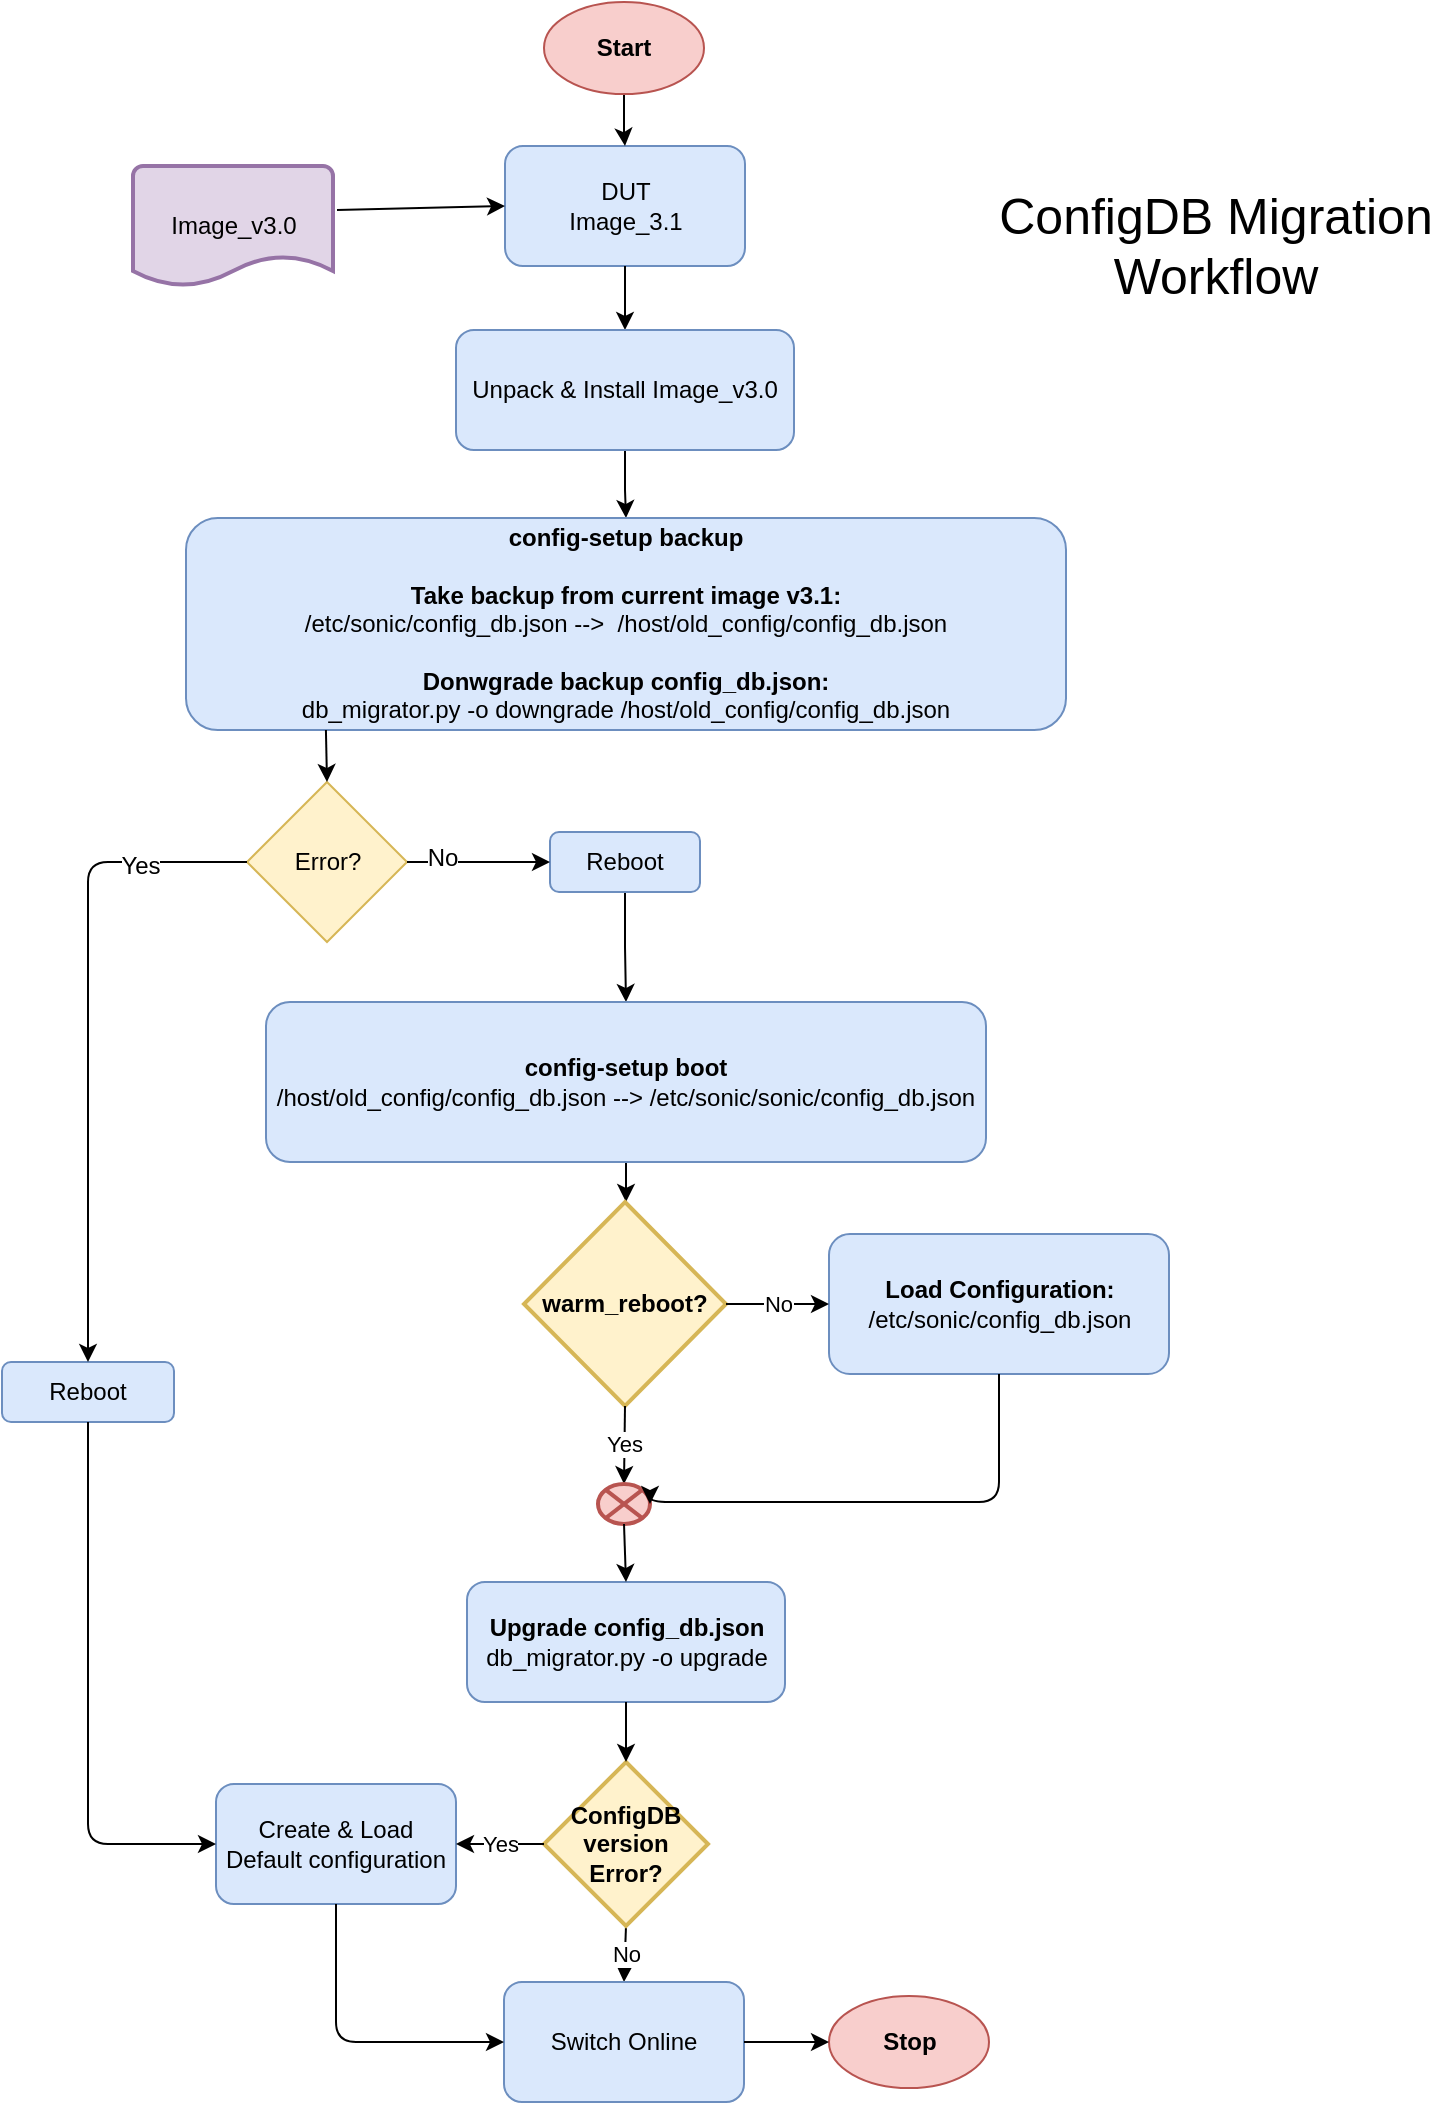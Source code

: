 <mxfile pages="1" version="11.2.5" type="device"><diagram id="8VVwP-XKiVKiHSoBVLpd" name="Page-1"><mxGraphModel dx="1422" dy="783" grid="1" gridSize="10" guides="1" tooltips="1" connect="1" arrows="1" fold="1" page="1" pageScale="1" pageWidth="850" pageHeight="1100" math="0" shadow="0"><root><mxCell id="0"/><mxCell id="1" parent="0"/><mxCell id="XSP7Ka7zvjEEX7KIWUfB-2" value="DUT&lt;br&gt;Image_3.1" style="rounded=1;whiteSpace=wrap;html=1;fillColor=#dae8fc;strokeColor=#6c8ebf;" parent="1" vertex="1"><mxGeometry x="271.5" y="112" width="120" height="60" as="geometry"/></mxCell><mxCell id="XSP7Ka7zvjEEX7KIWUfB-3" value="" style="endArrow=classic;html=1;exitX=1.02;exitY=0.367;exitDx=0;exitDy=0;exitPerimeter=0;entryX=0;entryY=0.5;entryDx=0;entryDy=0;" parent="1" source="XSP7Ka7zvjEEX7KIWUfB-4" target="XSP7Ka7zvjEEX7KIWUfB-2" edge="1"><mxGeometry width="50" height="50" relative="1" as="geometry"><mxPoint x="95.5" y="262" as="sourcePoint"/><mxPoint x="95.5" y="362" as="targetPoint"/></mxGeometry></mxCell><mxCell id="XSP7Ka7zvjEEX7KIWUfB-4" value="Image_v3.0" style="strokeWidth=2;html=1;shape=mxgraph.flowchart.document2;whiteSpace=wrap;size=0.25;fillColor=#e1d5e7;strokeColor=#9673a6;" parent="1" vertex="1"><mxGeometry x="85.5" y="122" width="100" height="60" as="geometry"/></mxCell><mxCell id="XSP7Ka7zvjEEX7KIWUfB-5" value="" style="endArrow=classic;html=1;exitX=0.5;exitY=1;exitDx=0;exitDy=0;entryX=0.5;entryY=0;entryDx=0;entryDy=0;" parent="1" source="XSP7Ka7zvjEEX7KIWUfB-2" target="XSP7Ka7zvjEEX7KIWUfB-6" edge="1"><mxGeometry width="50" height="50" relative="1" as="geometry"><mxPoint x="85.5" y="252" as="sourcePoint"/><mxPoint x="85.5" y="302" as="targetPoint"/></mxGeometry></mxCell><mxCell id="XSP7Ka7zvjEEX7KIWUfB-8" style="edgeStyle=orthogonalEdgeStyle;rounded=0;orthogonalLoop=1;jettySize=auto;html=1;entryX=0.5;entryY=0;entryDx=0;entryDy=0;" parent="1" source="XSP7Ka7zvjEEX7KIWUfB-6" target="XSP7Ka7zvjEEX7KIWUfB-7" edge="1"><mxGeometry relative="1" as="geometry"/></mxCell><mxCell id="XSP7Ka7zvjEEX7KIWUfB-6" value="Unpack &amp;amp; Install Image_v3.0" style="rounded=1;whiteSpace=wrap;html=1;fillColor=#dae8fc;strokeColor=#6c8ebf;" parent="1" vertex="1"><mxGeometry x="247" y="204" width="169" height="60" as="geometry"/></mxCell><mxCell id="XSP7Ka7zvjEEX7KIWUfB-7" value="&lt;b&gt;config-setup backup&lt;br&gt;&lt;br&gt;Take backup from current image v3.1:&lt;br&gt;&lt;/b&gt;/etc/sonic/config_db.json --&amp;gt;&amp;nbsp;&amp;nbsp;/host/old_config/config_db.json&lt;br&gt;&lt;br&gt;&lt;b&gt;Donwgrade backup config_db.json:&lt;/b&gt;&lt;br&gt;db_migrator.py -o downgrade /host/old_config/config_db.json" style="rounded=1;whiteSpace=wrap;html=1;fillColor=#dae8fc;strokeColor=#6c8ebf;" parent="1" vertex="1"><mxGeometry x="112" y="298" width="440" height="106" as="geometry"/></mxCell><mxCell id="XSP7Ka7zvjEEX7KIWUfB-13" value="" style="edgeStyle=orthogonalEdgeStyle;rounded=0;orthogonalLoop=1;jettySize=auto;html=1;" parent="1" source="XSP7Ka7zvjEEX7KIWUfB-9" target="XSP7Ka7zvjEEX7KIWUfB-12" edge="1"><mxGeometry relative="1" as="geometry"/></mxCell><mxCell id="XSP7Ka7zvjEEX7KIWUfB-9" value="Reboot" style="rounded=1;whiteSpace=wrap;html=1;fillColor=#dae8fc;strokeColor=#6c8ebf;" parent="1" vertex="1"><mxGeometry x="294" y="455" width="75" height="30" as="geometry"/></mxCell><mxCell id="XSP7Ka7zvjEEX7KIWUfB-22" style="edgeStyle=orthogonalEdgeStyle;rounded=0;orthogonalLoop=1;jettySize=auto;html=1;entryX=0.5;entryY=0;entryDx=0;entryDy=0;" parent="1" source="XSP7Ka7zvjEEX7KIWUfB-12" target="SZ4XxqhPx1Mjx81FtJLA-1" edge="1"><mxGeometry relative="1" as="geometry"><mxPoint x="332" y="678" as="targetPoint"/></mxGeometry></mxCell><mxCell id="XSP7Ka7zvjEEX7KIWUfB-12" value="&lt;b&gt;config-setup&amp;nbsp;boot&lt;/b&gt;&lt;br&gt;/host/old_config/config_db.json --&amp;gt; /etc/sonic/sonic/config_db.json" style="rounded=1;whiteSpace=wrap;html=1;fillColor=#dae8fc;strokeColor=#6c8ebf;" parent="1" vertex="1"><mxGeometry x="152" y="540" width="360" height="80" as="geometry"/></mxCell><mxCell id="XSP7Ka7zvjEEX7KIWUfB-16" value="&lt;b&gt;Load Configuration:&lt;/b&gt;&lt;br&gt;/etc/sonic/config_db.json" style="rounded=1;whiteSpace=wrap;html=1;fillColor=#dae8fc;strokeColor=#6c8ebf;" parent="1" vertex="1"><mxGeometry x="433.5" y="656" width="170" height="70" as="geometry"/></mxCell><mxCell id="XSP7Ka7zvjEEX7KIWUfB-29" value="" style="edgeStyle=orthogonalEdgeStyle;rounded=0;orthogonalLoop=1;jettySize=auto;html=1;" parent="1" source="XSP7Ka7zvjEEX7KIWUfB-28" target="XSP7Ka7zvjEEX7KIWUfB-2" edge="1"><mxGeometry relative="1" as="geometry"/></mxCell><mxCell id="XSP7Ka7zvjEEX7KIWUfB-28" value="&lt;b&gt;Start&lt;/b&gt;" style="ellipse;whiteSpace=wrap;html=1;fillColor=#f8cecc;strokeColor=#b85450;" parent="1" vertex="1"><mxGeometry x="291" y="40" width="80" height="46" as="geometry"/></mxCell><mxCell id="XSP7Ka7zvjEEX7KIWUfB-30" value="&lt;font style=&quot;font-size: 25px&quot;&gt;ConfigDB Migration Workflow&lt;/font&gt;" style="text;html=1;strokeColor=none;fillColor=none;align=center;verticalAlign=middle;whiteSpace=wrap;rounded=0;" parent="1" vertex="1"><mxGeometry x="510" y="112" width="234" height="98" as="geometry"/></mxCell><mxCell id="SZ4XxqhPx1Mjx81FtJLA-1" value="&lt;b&gt;warm_reboot?&lt;/b&gt;" style="rhombus;whiteSpace=wrap;html=1;fillColor=#fff2cc;strokeColor=#d6b656;gradientColor=none;strokeWidth=2;" parent="1" vertex="1"><mxGeometry x="281" y="640" width="101" height="102" as="geometry"/></mxCell><mxCell id="SZ4XxqhPx1Mjx81FtJLA-3" value="Yes" style="endArrow=classic;html=1;exitX=0.5;exitY=1;exitDx=0;exitDy=0;entryX=0.5;entryY=0;entryDx=0;entryDy=0;entryPerimeter=0;" parent="1" source="SZ4XxqhPx1Mjx81FtJLA-1" target="SZ4XxqhPx1Mjx81FtJLA-8" edge="1"><mxGeometry width="50" height="50" relative="1" as="geometry"><mxPoint x="89.5" y="956" as="sourcePoint"/><mxPoint x="331.5" y="796" as="targetPoint"/></mxGeometry></mxCell><mxCell id="SZ4XxqhPx1Mjx81FtJLA-4" value="No" style="endArrow=classic;html=1;exitX=1;exitY=0.5;exitDx=0;exitDy=0;entryX=0;entryY=0.5;entryDx=0;entryDy=0;" parent="1" source="SZ4XxqhPx1Mjx81FtJLA-1" target="XSP7Ka7zvjEEX7KIWUfB-16" edge="1"><mxGeometry width="50" height="50" relative="1" as="geometry"><mxPoint x="401" y="775" as="sourcePoint"/><mxPoint x="381.5" y="866" as="targetPoint"/></mxGeometry></mxCell><mxCell id="SZ4XxqhPx1Mjx81FtJLA-6" value="&lt;b&gt;Upgrade config_db.json&lt;/b&gt;&lt;br&gt;db_migrator.py -o upgrade&lt;br&gt;" style="rounded=1;whiteSpace=wrap;html=1;fillColor=#dae8fc;strokeColor=#6c8ebf;" parent="1" vertex="1"><mxGeometry x="252.5" y="830" width="159" height="60" as="geometry"/></mxCell><mxCell id="SZ4XxqhPx1Mjx81FtJLA-8" value="" style="verticalLabelPosition=bottom;verticalAlign=top;html=1;strokeWidth=2;shape=mxgraph.flowchart.or;fillColor=#f8cecc;strokeColor=#b85450;" parent="1" vertex="1"><mxGeometry x="318" y="781" width="26" height="20" as="geometry"/></mxCell><mxCell id="SZ4XxqhPx1Mjx81FtJLA-9" value="" style="edgeStyle=segmentEdgeStyle;endArrow=classic;html=1;entryX=1;entryY=0.5;entryDx=0;entryDy=0;entryPerimeter=0;exitX=0.5;exitY=1;exitDx=0;exitDy=0;" parent="1" source="XSP7Ka7zvjEEX7KIWUfB-16" target="SZ4XxqhPx1Mjx81FtJLA-8" edge="1"><mxGeometry width="50" height="50" relative="1" as="geometry"><mxPoint x="461.5" y="856" as="sourcePoint"/><mxPoint x="511.5" y="806" as="targetPoint"/><Array as="points"><mxPoint x="519" y="790"/></Array></mxGeometry></mxCell><mxCell id="SZ4XxqhPx1Mjx81FtJLA-10" value="" style="endArrow=classic;html=1;exitX=0.5;exitY=1;exitDx=0;exitDy=0;exitPerimeter=0;entryX=0.5;entryY=0;entryDx=0;entryDy=0;" parent="1" source="SZ4XxqhPx1Mjx81FtJLA-8" target="SZ4XxqhPx1Mjx81FtJLA-6" edge="1"><mxGeometry width="50" height="50" relative="1" as="geometry"><mxPoint x="89.5" y="1016" as="sourcePoint"/><mxPoint x="139.5" y="966" as="targetPoint"/></mxGeometry></mxCell><mxCell id="SZ4XxqhPx1Mjx81FtJLA-11" value="No" style="endArrow=classic;html=1;entryX=0.5;entryY=0;entryDx=0;entryDy=0;exitX=0.5;exitY=1;exitDx=0;exitDy=0;" parent="1" source="U4X_s1TanASmjh6Hs18I-2" target="U4X_s1TanASmjh6Hs18I-8" edge="1"><mxGeometry width="50" height="50" relative="1" as="geometry"><mxPoint x="530" y="960" as="sourcePoint"/><mxPoint x="333" y="1040" as="targetPoint"/></mxGeometry></mxCell><mxCell id="U4X_s1TanASmjh6Hs18I-2" value="&lt;b&gt;ConfigDB version Error?&lt;/b&gt;" style="rhombus;whiteSpace=wrap;html=1;fillColor=#fff2cc;strokeColor=#d6b656;gradientColor=none;strokeWidth=2;" parent="1" vertex="1"><mxGeometry x="291" y="920" width="82" height="82" as="geometry"/></mxCell><mxCell id="U4X_s1TanASmjh6Hs18I-3" value="" style="endArrow=classic;html=1;exitX=0.5;exitY=1;exitDx=0;exitDy=0;entryX=0.5;entryY=0;entryDx=0;entryDy=0;" parent="1" source="SZ4XxqhPx1Mjx81FtJLA-6" target="U4X_s1TanASmjh6Hs18I-2" edge="1"><mxGeometry width="50" height="50" relative="1" as="geometry"><mxPoint x="80" y="1230" as="sourcePoint"/><mxPoint x="130" y="1180" as="targetPoint"/></mxGeometry></mxCell><mxCell id="U4X_s1TanASmjh6Hs18I-4" value="Create &amp;amp; Load Default configuration" style="rounded=1;whiteSpace=wrap;html=1;fillColor=#dae8fc;strokeColor=#6c8ebf;" parent="1" vertex="1"><mxGeometry x="127" y="931" width="120" height="60" as="geometry"/></mxCell><mxCell id="U4X_s1TanASmjh6Hs18I-5" value="Yes" style="endArrow=classic;html=1;exitX=0;exitY=0.5;exitDx=0;exitDy=0;entryX=1;entryY=0.5;entryDx=0;entryDy=0;" parent="1" source="U4X_s1TanASmjh6Hs18I-2" target="U4X_s1TanASmjh6Hs18I-4" edge="1"><mxGeometry width="50" height="50" relative="1" as="geometry"><mxPoint x="90" y="1150" as="sourcePoint"/><mxPoint x="140" y="1100" as="targetPoint"/></mxGeometry></mxCell><mxCell id="U4X_s1TanASmjh6Hs18I-7" value="&lt;b&gt;Stop&lt;/b&gt;" style="ellipse;whiteSpace=wrap;html=1;fillColor=#f8cecc;strokeColor=#b85450;" parent="1" vertex="1"><mxGeometry x="433.5" y="1037" width="80" height="46" as="geometry"/></mxCell><mxCell id="U4X_s1TanASmjh6Hs18I-8" value="Switch Online" style="rounded=1;whiteSpace=wrap;html=1;fillColor=#dae8fc;strokeColor=#6c8ebf;" parent="1" vertex="1"><mxGeometry x="271" y="1030" width="120" height="60" as="geometry"/></mxCell><mxCell id="U4X_s1TanASmjh6Hs18I-12" value="" style="edgeStyle=segmentEdgeStyle;endArrow=classic;html=1;entryX=0;entryY=0.5;entryDx=0;entryDy=0;exitX=0.5;exitY=1;exitDx=0;exitDy=0;" parent="1" source="U4X_s1TanASmjh6Hs18I-4" target="U4X_s1TanASmjh6Hs18I-8" edge="1"><mxGeometry width="50" height="50" relative="1" as="geometry"><mxPoint x="110.5" y="1073" as="sourcePoint"/><mxPoint x="160.5" y="1023" as="targetPoint"/><Array as="points"><mxPoint x="187" y="1060"/></Array></mxGeometry></mxCell><mxCell id="U4X_s1TanASmjh6Hs18I-13" value="" style="endArrow=classic;html=1;exitX=1;exitY=0.5;exitDx=0;exitDy=0;entryX=0;entryY=0.5;entryDx=0;entryDy=0;" parent="1" source="U4X_s1TanASmjh6Hs18I-8" target="U4X_s1TanASmjh6Hs18I-7" edge="1"><mxGeometry width="50" height="50" relative="1" as="geometry"><mxPoint x="485" y="1052" as="sourcePoint"/><mxPoint x="460" y="1060" as="targetPoint"/></mxGeometry></mxCell><mxCell id="l59XCGzfnS16TUvlpyhj-1" value="Error?" style="rhombus;whiteSpace=wrap;html=1;fillColor=#fff2cc;strokeColor=#d6b656;" vertex="1" parent="1"><mxGeometry x="142.5" y="430" width="80" height="80" as="geometry"/></mxCell><mxCell id="l59XCGzfnS16TUvlpyhj-2" value="" style="endArrow=classic;html=1;exitX=0.159;exitY=1;exitDx=0;exitDy=0;exitPerimeter=0;entryX=0.5;entryY=0;entryDx=0;entryDy=0;" edge="1" parent="1" source="XSP7Ka7zvjEEX7KIWUfB-7" target="l59XCGzfnS16TUvlpyhj-1"><mxGeometry width="50" height="50" relative="1" as="geometry"><mxPoint x="90" y="1160" as="sourcePoint"/><mxPoint x="140" y="1110" as="targetPoint"/></mxGeometry></mxCell><mxCell id="l59XCGzfnS16TUvlpyhj-3" value="" style="endArrow=classic;html=1;exitX=1;exitY=0.5;exitDx=0;exitDy=0;entryX=0;entryY=0.5;entryDx=0;entryDy=0;" edge="1" parent="1" source="l59XCGzfnS16TUvlpyhj-1" target="XSP7Ka7zvjEEX7KIWUfB-9"><mxGeometry width="50" height="50" relative="1" as="geometry"><mxPoint x="90" y="1160" as="sourcePoint"/><mxPoint x="140" y="1110" as="targetPoint"/></mxGeometry></mxCell><mxCell id="l59XCGzfnS16TUvlpyhj-4" value="No" style="text;html=1;resizable=0;points=[];align=center;verticalAlign=middle;labelBackgroundColor=#ffffff;" vertex="1" connectable="0" parent="l59XCGzfnS16TUvlpyhj-3"><mxGeometry x="-0.553" y="2" relative="1" as="geometry"><mxPoint x="1" as="offset"/></mxGeometry></mxCell><mxCell id="l59XCGzfnS16TUvlpyhj-5" value="Reboot" style="rounded=1;whiteSpace=wrap;html=1;fillColor=#dae8fc;strokeColor=#6c8ebf;" vertex="1" parent="1"><mxGeometry x="20" y="720" width="86" height="30" as="geometry"/></mxCell><mxCell id="l59XCGzfnS16TUvlpyhj-6" value="" style="edgeStyle=segmentEdgeStyle;endArrow=classic;html=1;entryX=0.5;entryY=0;entryDx=0;entryDy=0;exitX=0;exitY=0.5;exitDx=0;exitDy=0;" edge="1" parent="1" source="l59XCGzfnS16TUvlpyhj-1" target="l59XCGzfnS16TUvlpyhj-5"><mxGeometry width="50" height="50" relative="1" as="geometry"><mxPoint x="10" y="1160" as="sourcePoint"/><mxPoint x="60" y="1110" as="targetPoint"/></mxGeometry></mxCell><mxCell id="l59XCGzfnS16TUvlpyhj-7" value="Yes" style="text;html=1;resizable=0;points=[];align=center;verticalAlign=middle;labelBackgroundColor=#ffffff;" vertex="1" connectable="0" parent="l59XCGzfnS16TUvlpyhj-6"><mxGeometry x="-0.673" y="2" relative="1" as="geometry"><mxPoint as="offset"/></mxGeometry></mxCell><mxCell id="l59XCGzfnS16TUvlpyhj-8" value="" style="edgeStyle=segmentEdgeStyle;endArrow=classic;html=1;entryX=0;entryY=0.5;entryDx=0;entryDy=0;exitX=0.5;exitY=1;exitDx=0;exitDy=0;" edge="1" parent="1" source="l59XCGzfnS16TUvlpyhj-5" target="U4X_s1TanASmjh6Hs18I-4"><mxGeometry width="50" height="50" relative="1" as="geometry"><mxPoint x="10" y="1160" as="sourcePoint"/><mxPoint x="60" y="1110" as="targetPoint"/><Array as="points"><mxPoint x="63" y="961"/></Array></mxGeometry></mxCell></root></mxGraphModel></diagram></mxfile>